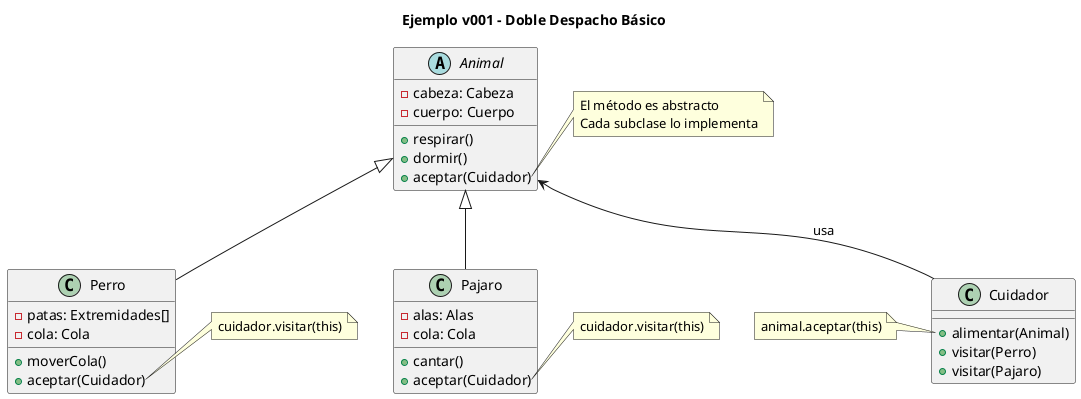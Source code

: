 @startuml
title Ejemplo v001 - Doble Despacho Básico

abstract class Animal {
  -cabeza: Cabeza
  -cuerpo: Cuerpo
  +respirar()
  +dormir()
  +aceptar(Cuidador)
}

class Perro extends Animal {
  -patas: Extremidades[]
  -cola: Cola
  +moverCola()
  +aceptar(Cuidador)
}

class Pajaro extends Animal {
  -alas: Alas
  -cola: Cola
  +cantar()
  +aceptar(Cuidador)
}

class Cuidador {
  +alimentar(Animal)
  +visitar(Perro)
  +visitar(Pajaro)
}

Animal <-- Cuidador : usa

note right of Animal::aceptar
  El método es abstracto
  Cada subclase lo implementa
end note

note right of Perro::aceptar
  cuidador.visitar(this)
end note

note right of Pajaro::aceptar
  cuidador.visitar(this)
end note

note left of Cuidador::alimentar
  animal.aceptar(this)
end note
@enduml